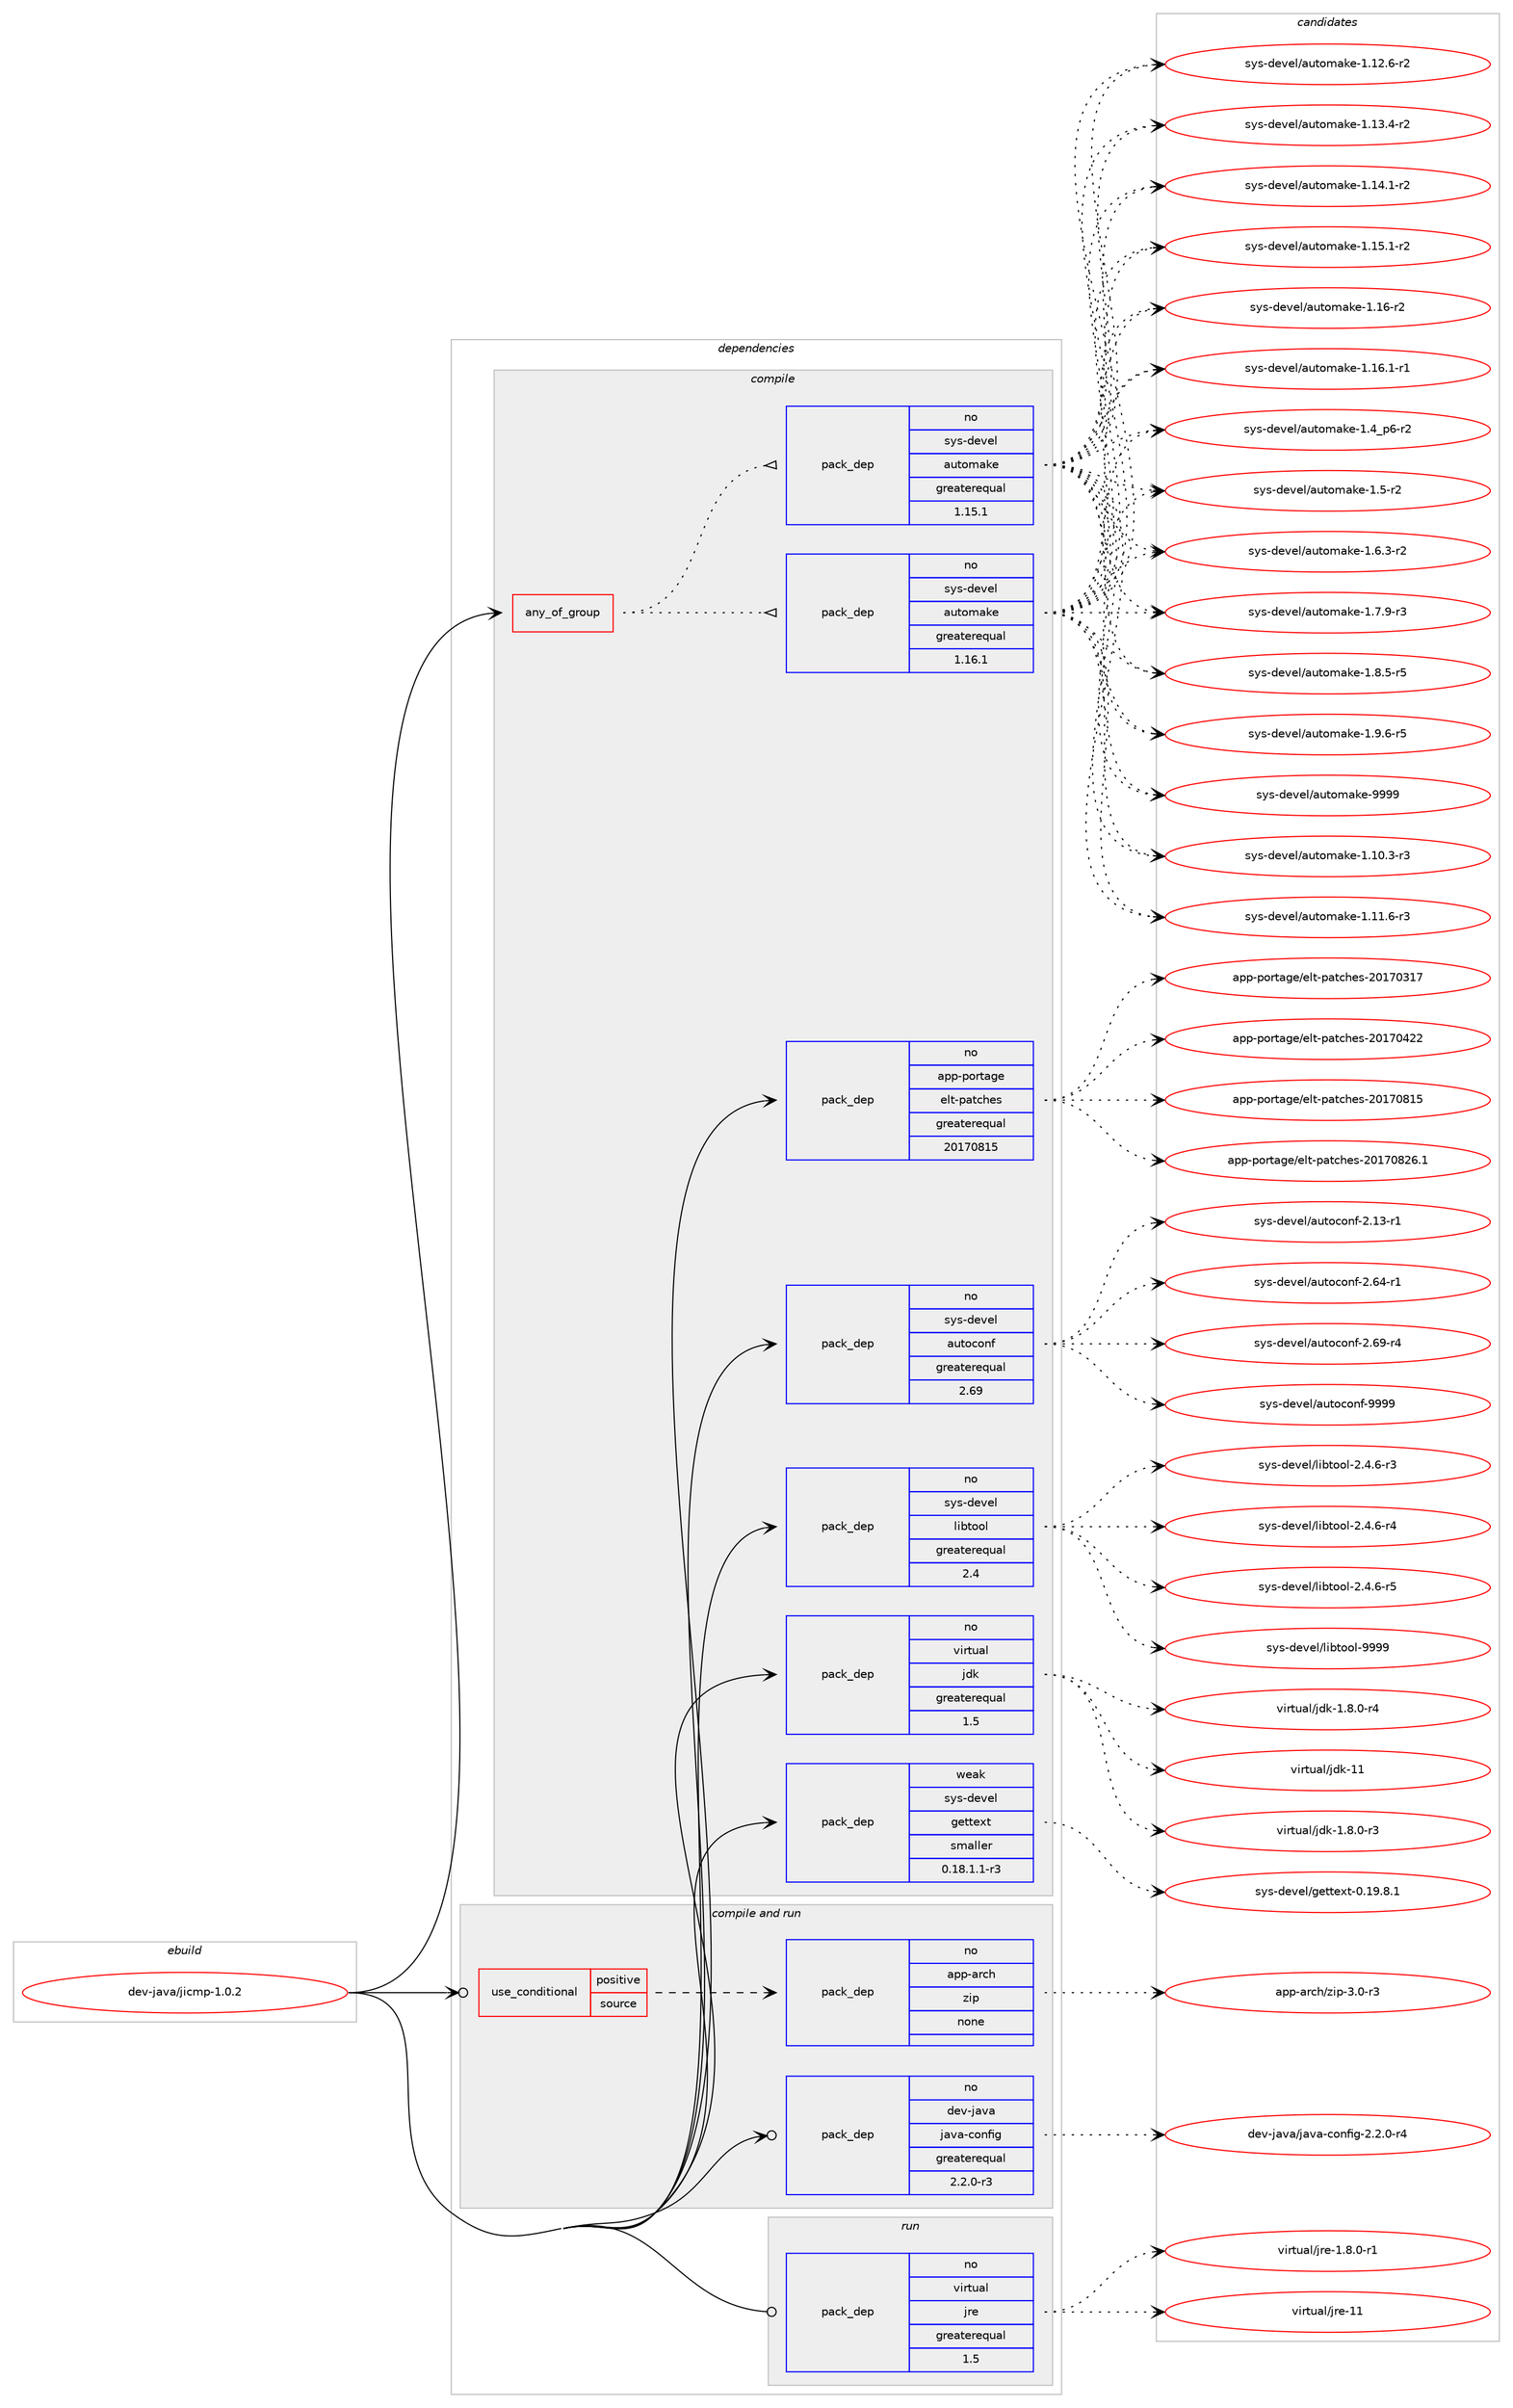 digraph prolog {

# *************
# Graph options
# *************

newrank=true;
concentrate=true;
compound=true;
graph [rankdir=LR,fontname=Helvetica,fontsize=10,ranksep=1.5];#, ranksep=2.5, nodesep=0.2];
edge  [arrowhead=vee];
node  [fontname=Helvetica,fontsize=10];

# **********
# The ebuild
# **********

subgraph cluster_leftcol {
color=gray;
rank=same;
label=<<i>ebuild</i>>;
id [label="dev-java/jicmp-1.0.2", color=red, width=4, href="../dev-java/jicmp-1.0.2.svg"];
}

# ****************
# The dependencies
# ****************

subgraph cluster_midcol {
color=gray;
label=<<i>dependencies</i>>;
subgraph cluster_compile {
fillcolor="#eeeeee";
style=filled;
label=<<i>compile</i>>;
subgraph any21886 {
dependency1354317 [label=<<TABLE BORDER="0" CELLBORDER="1" CELLSPACING="0" CELLPADDING="4"><TR><TD CELLPADDING="10">any_of_group</TD></TR></TABLE>>, shape=none, color=red];subgraph pack968934 {
dependency1354318 [label=<<TABLE BORDER="0" CELLBORDER="1" CELLSPACING="0" CELLPADDING="4" WIDTH="220"><TR><TD ROWSPAN="6" CELLPADDING="30">pack_dep</TD></TR><TR><TD WIDTH="110">no</TD></TR><TR><TD>sys-devel</TD></TR><TR><TD>automake</TD></TR><TR><TD>greaterequal</TD></TR><TR><TD>1.16.1</TD></TR></TABLE>>, shape=none, color=blue];
}
dependency1354317:e -> dependency1354318:w [weight=20,style="dotted",arrowhead="oinv"];
subgraph pack968935 {
dependency1354319 [label=<<TABLE BORDER="0" CELLBORDER="1" CELLSPACING="0" CELLPADDING="4" WIDTH="220"><TR><TD ROWSPAN="6" CELLPADDING="30">pack_dep</TD></TR><TR><TD WIDTH="110">no</TD></TR><TR><TD>sys-devel</TD></TR><TR><TD>automake</TD></TR><TR><TD>greaterequal</TD></TR><TR><TD>1.15.1</TD></TR></TABLE>>, shape=none, color=blue];
}
dependency1354317:e -> dependency1354319:w [weight=20,style="dotted",arrowhead="oinv"];
}
id:e -> dependency1354317:w [weight=20,style="solid",arrowhead="vee"];
subgraph pack968936 {
dependency1354320 [label=<<TABLE BORDER="0" CELLBORDER="1" CELLSPACING="0" CELLPADDING="4" WIDTH="220"><TR><TD ROWSPAN="6" CELLPADDING="30">pack_dep</TD></TR><TR><TD WIDTH="110">no</TD></TR><TR><TD>app-portage</TD></TR><TR><TD>elt-patches</TD></TR><TR><TD>greaterequal</TD></TR><TR><TD>20170815</TD></TR></TABLE>>, shape=none, color=blue];
}
id:e -> dependency1354320:w [weight=20,style="solid",arrowhead="vee"];
subgraph pack968937 {
dependency1354321 [label=<<TABLE BORDER="0" CELLBORDER="1" CELLSPACING="0" CELLPADDING="4" WIDTH="220"><TR><TD ROWSPAN="6" CELLPADDING="30">pack_dep</TD></TR><TR><TD WIDTH="110">no</TD></TR><TR><TD>sys-devel</TD></TR><TR><TD>autoconf</TD></TR><TR><TD>greaterequal</TD></TR><TR><TD>2.69</TD></TR></TABLE>>, shape=none, color=blue];
}
id:e -> dependency1354321:w [weight=20,style="solid",arrowhead="vee"];
subgraph pack968938 {
dependency1354322 [label=<<TABLE BORDER="0" CELLBORDER="1" CELLSPACING="0" CELLPADDING="4" WIDTH="220"><TR><TD ROWSPAN="6" CELLPADDING="30">pack_dep</TD></TR><TR><TD WIDTH="110">no</TD></TR><TR><TD>sys-devel</TD></TR><TR><TD>libtool</TD></TR><TR><TD>greaterequal</TD></TR><TR><TD>2.4</TD></TR></TABLE>>, shape=none, color=blue];
}
id:e -> dependency1354322:w [weight=20,style="solid",arrowhead="vee"];
subgraph pack968939 {
dependency1354323 [label=<<TABLE BORDER="0" CELLBORDER="1" CELLSPACING="0" CELLPADDING="4" WIDTH="220"><TR><TD ROWSPAN="6" CELLPADDING="30">pack_dep</TD></TR><TR><TD WIDTH="110">no</TD></TR><TR><TD>virtual</TD></TR><TR><TD>jdk</TD></TR><TR><TD>greaterequal</TD></TR><TR><TD>1.5</TD></TR></TABLE>>, shape=none, color=blue];
}
id:e -> dependency1354323:w [weight=20,style="solid",arrowhead="vee"];
subgraph pack968940 {
dependency1354324 [label=<<TABLE BORDER="0" CELLBORDER="1" CELLSPACING="0" CELLPADDING="4" WIDTH="220"><TR><TD ROWSPAN="6" CELLPADDING="30">pack_dep</TD></TR><TR><TD WIDTH="110">weak</TD></TR><TR><TD>sys-devel</TD></TR><TR><TD>gettext</TD></TR><TR><TD>smaller</TD></TR><TR><TD>0.18.1.1-r3</TD></TR></TABLE>>, shape=none, color=blue];
}
id:e -> dependency1354324:w [weight=20,style="solid",arrowhead="vee"];
}
subgraph cluster_compileandrun {
fillcolor="#eeeeee";
style=filled;
label=<<i>compile and run</i>>;
subgraph cond362945 {
dependency1354325 [label=<<TABLE BORDER="0" CELLBORDER="1" CELLSPACING="0" CELLPADDING="4"><TR><TD ROWSPAN="3" CELLPADDING="10">use_conditional</TD></TR><TR><TD>positive</TD></TR><TR><TD>source</TD></TR></TABLE>>, shape=none, color=red];
subgraph pack968941 {
dependency1354326 [label=<<TABLE BORDER="0" CELLBORDER="1" CELLSPACING="0" CELLPADDING="4" WIDTH="220"><TR><TD ROWSPAN="6" CELLPADDING="30">pack_dep</TD></TR><TR><TD WIDTH="110">no</TD></TR><TR><TD>app-arch</TD></TR><TR><TD>zip</TD></TR><TR><TD>none</TD></TR><TR><TD></TD></TR></TABLE>>, shape=none, color=blue];
}
dependency1354325:e -> dependency1354326:w [weight=20,style="dashed",arrowhead="vee"];
}
id:e -> dependency1354325:w [weight=20,style="solid",arrowhead="odotvee"];
subgraph pack968942 {
dependency1354327 [label=<<TABLE BORDER="0" CELLBORDER="1" CELLSPACING="0" CELLPADDING="4" WIDTH="220"><TR><TD ROWSPAN="6" CELLPADDING="30">pack_dep</TD></TR><TR><TD WIDTH="110">no</TD></TR><TR><TD>dev-java</TD></TR><TR><TD>java-config</TD></TR><TR><TD>greaterequal</TD></TR><TR><TD>2.2.0-r3</TD></TR></TABLE>>, shape=none, color=blue];
}
id:e -> dependency1354327:w [weight=20,style="solid",arrowhead="odotvee"];
}
subgraph cluster_run {
fillcolor="#eeeeee";
style=filled;
label=<<i>run</i>>;
subgraph pack968943 {
dependency1354328 [label=<<TABLE BORDER="0" CELLBORDER="1" CELLSPACING="0" CELLPADDING="4" WIDTH="220"><TR><TD ROWSPAN="6" CELLPADDING="30">pack_dep</TD></TR><TR><TD WIDTH="110">no</TD></TR><TR><TD>virtual</TD></TR><TR><TD>jre</TD></TR><TR><TD>greaterequal</TD></TR><TR><TD>1.5</TD></TR></TABLE>>, shape=none, color=blue];
}
id:e -> dependency1354328:w [weight=20,style="solid",arrowhead="odot"];
}
}

# **************
# The candidates
# **************

subgraph cluster_choices {
rank=same;
color=gray;
label=<<i>candidates</i>>;

subgraph choice968934 {
color=black;
nodesep=1;
choice11512111545100101118101108479711711611110997107101454946494846514511451 [label="sys-devel/automake-1.10.3-r3", color=red, width=4,href="../sys-devel/automake-1.10.3-r3.svg"];
choice11512111545100101118101108479711711611110997107101454946494946544511451 [label="sys-devel/automake-1.11.6-r3", color=red, width=4,href="../sys-devel/automake-1.11.6-r3.svg"];
choice11512111545100101118101108479711711611110997107101454946495046544511450 [label="sys-devel/automake-1.12.6-r2", color=red, width=4,href="../sys-devel/automake-1.12.6-r2.svg"];
choice11512111545100101118101108479711711611110997107101454946495146524511450 [label="sys-devel/automake-1.13.4-r2", color=red, width=4,href="../sys-devel/automake-1.13.4-r2.svg"];
choice11512111545100101118101108479711711611110997107101454946495246494511450 [label="sys-devel/automake-1.14.1-r2", color=red, width=4,href="../sys-devel/automake-1.14.1-r2.svg"];
choice11512111545100101118101108479711711611110997107101454946495346494511450 [label="sys-devel/automake-1.15.1-r2", color=red, width=4,href="../sys-devel/automake-1.15.1-r2.svg"];
choice1151211154510010111810110847971171161111099710710145494649544511450 [label="sys-devel/automake-1.16-r2", color=red, width=4,href="../sys-devel/automake-1.16-r2.svg"];
choice11512111545100101118101108479711711611110997107101454946495446494511449 [label="sys-devel/automake-1.16.1-r1", color=red, width=4,href="../sys-devel/automake-1.16.1-r1.svg"];
choice115121115451001011181011084797117116111109971071014549465295112544511450 [label="sys-devel/automake-1.4_p6-r2", color=red, width=4,href="../sys-devel/automake-1.4_p6-r2.svg"];
choice11512111545100101118101108479711711611110997107101454946534511450 [label="sys-devel/automake-1.5-r2", color=red, width=4,href="../sys-devel/automake-1.5-r2.svg"];
choice115121115451001011181011084797117116111109971071014549465446514511450 [label="sys-devel/automake-1.6.3-r2", color=red, width=4,href="../sys-devel/automake-1.6.3-r2.svg"];
choice115121115451001011181011084797117116111109971071014549465546574511451 [label="sys-devel/automake-1.7.9-r3", color=red, width=4,href="../sys-devel/automake-1.7.9-r3.svg"];
choice115121115451001011181011084797117116111109971071014549465646534511453 [label="sys-devel/automake-1.8.5-r5", color=red, width=4,href="../sys-devel/automake-1.8.5-r5.svg"];
choice115121115451001011181011084797117116111109971071014549465746544511453 [label="sys-devel/automake-1.9.6-r5", color=red, width=4,href="../sys-devel/automake-1.9.6-r5.svg"];
choice115121115451001011181011084797117116111109971071014557575757 [label="sys-devel/automake-9999", color=red, width=4,href="../sys-devel/automake-9999.svg"];
dependency1354318:e -> choice11512111545100101118101108479711711611110997107101454946494846514511451:w [style=dotted,weight="100"];
dependency1354318:e -> choice11512111545100101118101108479711711611110997107101454946494946544511451:w [style=dotted,weight="100"];
dependency1354318:e -> choice11512111545100101118101108479711711611110997107101454946495046544511450:w [style=dotted,weight="100"];
dependency1354318:e -> choice11512111545100101118101108479711711611110997107101454946495146524511450:w [style=dotted,weight="100"];
dependency1354318:e -> choice11512111545100101118101108479711711611110997107101454946495246494511450:w [style=dotted,weight="100"];
dependency1354318:e -> choice11512111545100101118101108479711711611110997107101454946495346494511450:w [style=dotted,weight="100"];
dependency1354318:e -> choice1151211154510010111810110847971171161111099710710145494649544511450:w [style=dotted,weight="100"];
dependency1354318:e -> choice11512111545100101118101108479711711611110997107101454946495446494511449:w [style=dotted,weight="100"];
dependency1354318:e -> choice115121115451001011181011084797117116111109971071014549465295112544511450:w [style=dotted,weight="100"];
dependency1354318:e -> choice11512111545100101118101108479711711611110997107101454946534511450:w [style=dotted,weight="100"];
dependency1354318:e -> choice115121115451001011181011084797117116111109971071014549465446514511450:w [style=dotted,weight="100"];
dependency1354318:e -> choice115121115451001011181011084797117116111109971071014549465546574511451:w [style=dotted,weight="100"];
dependency1354318:e -> choice115121115451001011181011084797117116111109971071014549465646534511453:w [style=dotted,weight="100"];
dependency1354318:e -> choice115121115451001011181011084797117116111109971071014549465746544511453:w [style=dotted,weight="100"];
dependency1354318:e -> choice115121115451001011181011084797117116111109971071014557575757:w [style=dotted,weight="100"];
}
subgraph choice968935 {
color=black;
nodesep=1;
choice11512111545100101118101108479711711611110997107101454946494846514511451 [label="sys-devel/automake-1.10.3-r3", color=red, width=4,href="../sys-devel/automake-1.10.3-r3.svg"];
choice11512111545100101118101108479711711611110997107101454946494946544511451 [label="sys-devel/automake-1.11.6-r3", color=red, width=4,href="../sys-devel/automake-1.11.6-r3.svg"];
choice11512111545100101118101108479711711611110997107101454946495046544511450 [label="sys-devel/automake-1.12.6-r2", color=red, width=4,href="../sys-devel/automake-1.12.6-r2.svg"];
choice11512111545100101118101108479711711611110997107101454946495146524511450 [label="sys-devel/automake-1.13.4-r2", color=red, width=4,href="../sys-devel/automake-1.13.4-r2.svg"];
choice11512111545100101118101108479711711611110997107101454946495246494511450 [label="sys-devel/automake-1.14.1-r2", color=red, width=4,href="../sys-devel/automake-1.14.1-r2.svg"];
choice11512111545100101118101108479711711611110997107101454946495346494511450 [label="sys-devel/automake-1.15.1-r2", color=red, width=4,href="../sys-devel/automake-1.15.1-r2.svg"];
choice1151211154510010111810110847971171161111099710710145494649544511450 [label="sys-devel/automake-1.16-r2", color=red, width=4,href="../sys-devel/automake-1.16-r2.svg"];
choice11512111545100101118101108479711711611110997107101454946495446494511449 [label="sys-devel/automake-1.16.1-r1", color=red, width=4,href="../sys-devel/automake-1.16.1-r1.svg"];
choice115121115451001011181011084797117116111109971071014549465295112544511450 [label="sys-devel/automake-1.4_p6-r2", color=red, width=4,href="../sys-devel/automake-1.4_p6-r2.svg"];
choice11512111545100101118101108479711711611110997107101454946534511450 [label="sys-devel/automake-1.5-r2", color=red, width=4,href="../sys-devel/automake-1.5-r2.svg"];
choice115121115451001011181011084797117116111109971071014549465446514511450 [label="sys-devel/automake-1.6.3-r2", color=red, width=4,href="../sys-devel/automake-1.6.3-r2.svg"];
choice115121115451001011181011084797117116111109971071014549465546574511451 [label="sys-devel/automake-1.7.9-r3", color=red, width=4,href="../sys-devel/automake-1.7.9-r3.svg"];
choice115121115451001011181011084797117116111109971071014549465646534511453 [label="sys-devel/automake-1.8.5-r5", color=red, width=4,href="../sys-devel/automake-1.8.5-r5.svg"];
choice115121115451001011181011084797117116111109971071014549465746544511453 [label="sys-devel/automake-1.9.6-r5", color=red, width=4,href="../sys-devel/automake-1.9.6-r5.svg"];
choice115121115451001011181011084797117116111109971071014557575757 [label="sys-devel/automake-9999", color=red, width=4,href="../sys-devel/automake-9999.svg"];
dependency1354319:e -> choice11512111545100101118101108479711711611110997107101454946494846514511451:w [style=dotted,weight="100"];
dependency1354319:e -> choice11512111545100101118101108479711711611110997107101454946494946544511451:w [style=dotted,weight="100"];
dependency1354319:e -> choice11512111545100101118101108479711711611110997107101454946495046544511450:w [style=dotted,weight="100"];
dependency1354319:e -> choice11512111545100101118101108479711711611110997107101454946495146524511450:w [style=dotted,weight="100"];
dependency1354319:e -> choice11512111545100101118101108479711711611110997107101454946495246494511450:w [style=dotted,weight="100"];
dependency1354319:e -> choice11512111545100101118101108479711711611110997107101454946495346494511450:w [style=dotted,weight="100"];
dependency1354319:e -> choice1151211154510010111810110847971171161111099710710145494649544511450:w [style=dotted,weight="100"];
dependency1354319:e -> choice11512111545100101118101108479711711611110997107101454946495446494511449:w [style=dotted,weight="100"];
dependency1354319:e -> choice115121115451001011181011084797117116111109971071014549465295112544511450:w [style=dotted,weight="100"];
dependency1354319:e -> choice11512111545100101118101108479711711611110997107101454946534511450:w [style=dotted,weight="100"];
dependency1354319:e -> choice115121115451001011181011084797117116111109971071014549465446514511450:w [style=dotted,weight="100"];
dependency1354319:e -> choice115121115451001011181011084797117116111109971071014549465546574511451:w [style=dotted,weight="100"];
dependency1354319:e -> choice115121115451001011181011084797117116111109971071014549465646534511453:w [style=dotted,weight="100"];
dependency1354319:e -> choice115121115451001011181011084797117116111109971071014549465746544511453:w [style=dotted,weight="100"];
dependency1354319:e -> choice115121115451001011181011084797117116111109971071014557575757:w [style=dotted,weight="100"];
}
subgraph choice968936 {
color=black;
nodesep=1;
choice97112112451121111141169710310147101108116451129711699104101115455048495548514955 [label="app-portage/elt-patches-20170317", color=red, width=4,href="../app-portage/elt-patches-20170317.svg"];
choice97112112451121111141169710310147101108116451129711699104101115455048495548525050 [label="app-portage/elt-patches-20170422", color=red, width=4,href="../app-portage/elt-patches-20170422.svg"];
choice97112112451121111141169710310147101108116451129711699104101115455048495548564953 [label="app-portage/elt-patches-20170815", color=red, width=4,href="../app-portage/elt-patches-20170815.svg"];
choice971121124511211111411697103101471011081164511297116991041011154550484955485650544649 [label="app-portage/elt-patches-20170826.1", color=red, width=4,href="../app-portage/elt-patches-20170826.1.svg"];
dependency1354320:e -> choice97112112451121111141169710310147101108116451129711699104101115455048495548514955:w [style=dotted,weight="100"];
dependency1354320:e -> choice97112112451121111141169710310147101108116451129711699104101115455048495548525050:w [style=dotted,weight="100"];
dependency1354320:e -> choice97112112451121111141169710310147101108116451129711699104101115455048495548564953:w [style=dotted,weight="100"];
dependency1354320:e -> choice971121124511211111411697103101471011081164511297116991041011154550484955485650544649:w [style=dotted,weight="100"];
}
subgraph choice968937 {
color=black;
nodesep=1;
choice1151211154510010111810110847971171161119911111010245504649514511449 [label="sys-devel/autoconf-2.13-r1", color=red, width=4,href="../sys-devel/autoconf-2.13-r1.svg"];
choice1151211154510010111810110847971171161119911111010245504654524511449 [label="sys-devel/autoconf-2.64-r1", color=red, width=4,href="../sys-devel/autoconf-2.64-r1.svg"];
choice1151211154510010111810110847971171161119911111010245504654574511452 [label="sys-devel/autoconf-2.69-r4", color=red, width=4,href="../sys-devel/autoconf-2.69-r4.svg"];
choice115121115451001011181011084797117116111991111101024557575757 [label="sys-devel/autoconf-9999", color=red, width=4,href="../sys-devel/autoconf-9999.svg"];
dependency1354321:e -> choice1151211154510010111810110847971171161119911111010245504649514511449:w [style=dotted,weight="100"];
dependency1354321:e -> choice1151211154510010111810110847971171161119911111010245504654524511449:w [style=dotted,weight="100"];
dependency1354321:e -> choice1151211154510010111810110847971171161119911111010245504654574511452:w [style=dotted,weight="100"];
dependency1354321:e -> choice115121115451001011181011084797117116111991111101024557575757:w [style=dotted,weight="100"];
}
subgraph choice968938 {
color=black;
nodesep=1;
choice1151211154510010111810110847108105981161111111084550465246544511451 [label="sys-devel/libtool-2.4.6-r3", color=red, width=4,href="../sys-devel/libtool-2.4.6-r3.svg"];
choice1151211154510010111810110847108105981161111111084550465246544511452 [label="sys-devel/libtool-2.4.6-r4", color=red, width=4,href="../sys-devel/libtool-2.4.6-r4.svg"];
choice1151211154510010111810110847108105981161111111084550465246544511453 [label="sys-devel/libtool-2.4.6-r5", color=red, width=4,href="../sys-devel/libtool-2.4.6-r5.svg"];
choice1151211154510010111810110847108105981161111111084557575757 [label="sys-devel/libtool-9999", color=red, width=4,href="../sys-devel/libtool-9999.svg"];
dependency1354322:e -> choice1151211154510010111810110847108105981161111111084550465246544511451:w [style=dotted,weight="100"];
dependency1354322:e -> choice1151211154510010111810110847108105981161111111084550465246544511452:w [style=dotted,weight="100"];
dependency1354322:e -> choice1151211154510010111810110847108105981161111111084550465246544511453:w [style=dotted,weight="100"];
dependency1354322:e -> choice1151211154510010111810110847108105981161111111084557575757:w [style=dotted,weight="100"];
}
subgraph choice968939 {
color=black;
nodesep=1;
choice11810511411611797108471061001074549465646484511451 [label="virtual/jdk-1.8.0-r3", color=red, width=4,href="../virtual/jdk-1.8.0-r3.svg"];
choice11810511411611797108471061001074549465646484511452 [label="virtual/jdk-1.8.0-r4", color=red, width=4,href="../virtual/jdk-1.8.0-r4.svg"];
choice1181051141161179710847106100107454949 [label="virtual/jdk-11", color=red, width=4,href="../virtual/jdk-11.svg"];
dependency1354323:e -> choice11810511411611797108471061001074549465646484511451:w [style=dotted,weight="100"];
dependency1354323:e -> choice11810511411611797108471061001074549465646484511452:w [style=dotted,weight="100"];
dependency1354323:e -> choice1181051141161179710847106100107454949:w [style=dotted,weight="100"];
}
subgraph choice968940 {
color=black;
nodesep=1;
choice1151211154510010111810110847103101116116101120116454846495746564649 [label="sys-devel/gettext-0.19.8.1", color=red, width=4,href="../sys-devel/gettext-0.19.8.1.svg"];
dependency1354324:e -> choice1151211154510010111810110847103101116116101120116454846495746564649:w [style=dotted,weight="100"];
}
subgraph choice968941 {
color=black;
nodesep=1;
choice9711211245971149910447122105112455146484511451 [label="app-arch/zip-3.0-r3", color=red, width=4,href="../app-arch/zip-3.0-r3.svg"];
dependency1354326:e -> choice9711211245971149910447122105112455146484511451:w [style=dotted,weight="100"];
}
subgraph choice968942 {
color=black;
nodesep=1;
choice10010111845106971189747106971189745991111101021051034550465046484511452 [label="dev-java/java-config-2.2.0-r4", color=red, width=4,href="../dev-java/java-config-2.2.0-r4.svg"];
dependency1354327:e -> choice10010111845106971189747106971189745991111101021051034550465046484511452:w [style=dotted,weight="100"];
}
subgraph choice968943 {
color=black;
nodesep=1;
choice11810511411611797108471061141014549465646484511449 [label="virtual/jre-1.8.0-r1", color=red, width=4,href="../virtual/jre-1.8.0-r1.svg"];
choice1181051141161179710847106114101454949 [label="virtual/jre-11", color=red, width=4,href="../virtual/jre-11.svg"];
dependency1354328:e -> choice11810511411611797108471061141014549465646484511449:w [style=dotted,weight="100"];
dependency1354328:e -> choice1181051141161179710847106114101454949:w [style=dotted,weight="100"];
}
}

}
